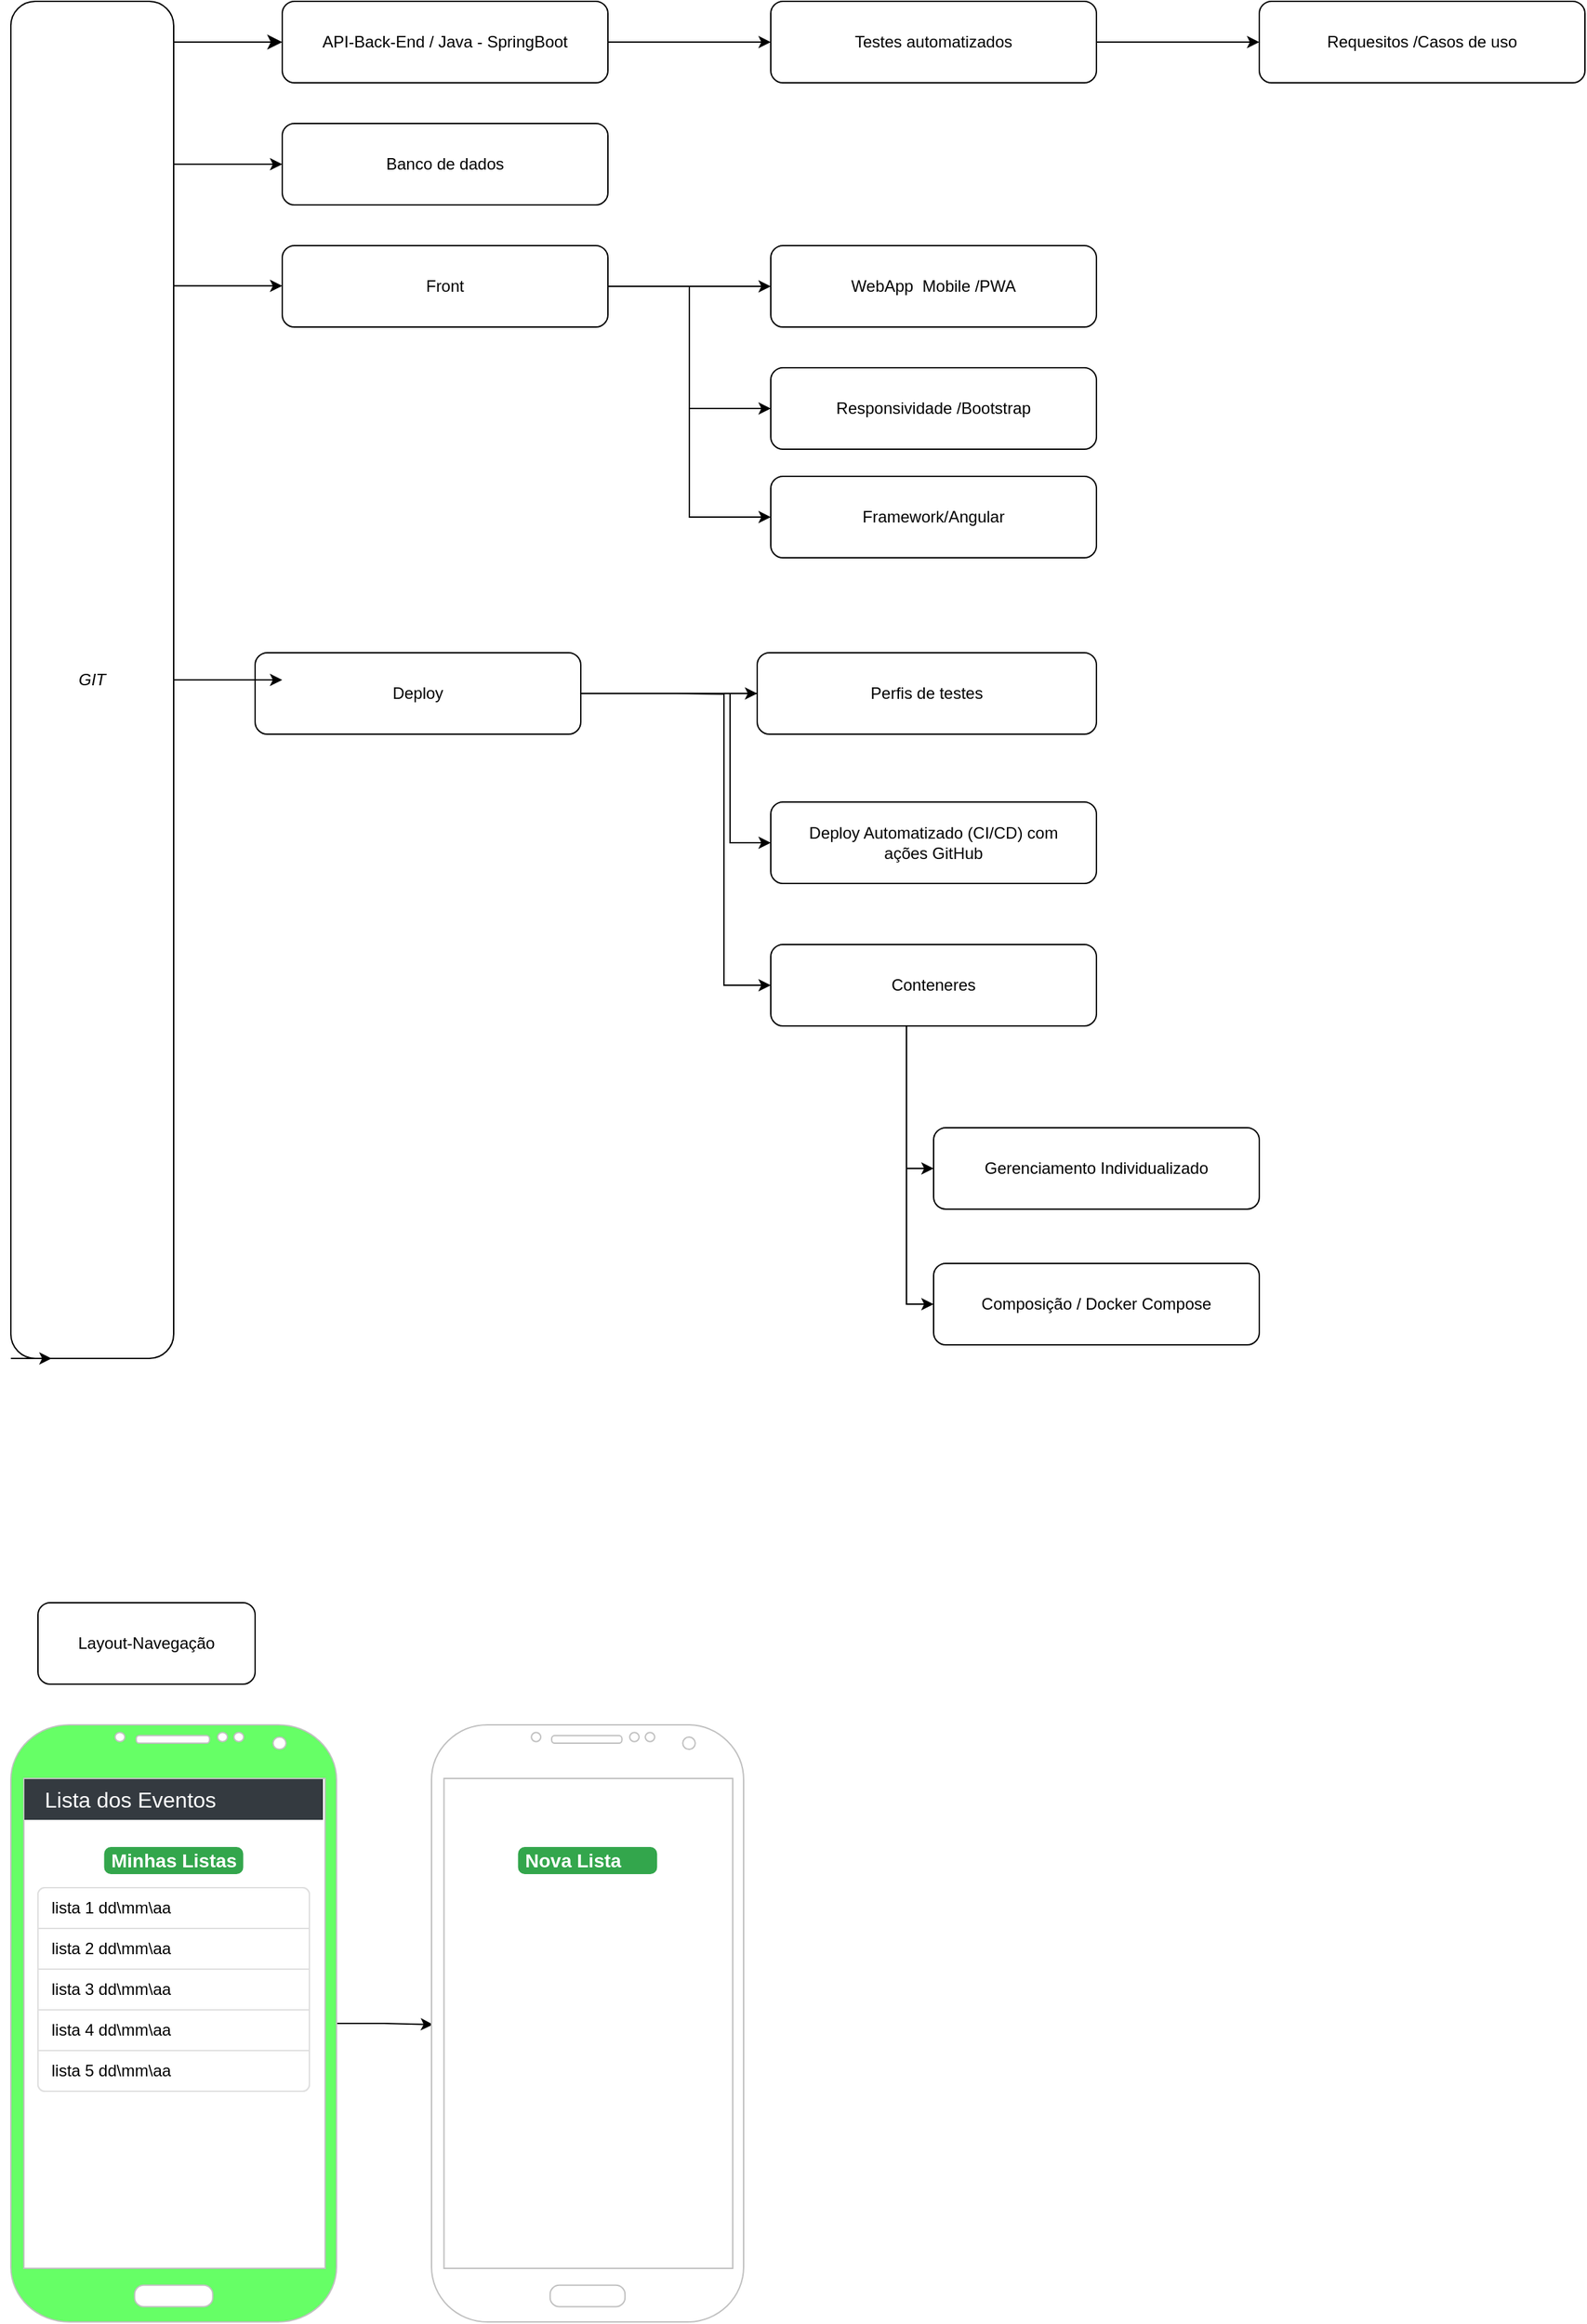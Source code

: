 <mxfile version="21.4.0" type="device">
  <diagram name="Página-1" id="JNVWJWMZmCfeXrbREW4M">
    <mxGraphModel dx="2311" dy="689" grid="1" gridSize="10" guides="1" tooltips="1" connect="1" arrows="1" fold="1" page="1" pageScale="1" pageWidth="827" pageHeight="1169" math="0" shadow="0">
      <root>
        <mxCell id="0" />
        <mxCell id="1" parent="0" />
        <mxCell id="6B6Z-brlQ0UozbAUhB1C-15" style="edgeStyle=orthogonalEdgeStyle;rounded=0;orthogonalLoop=1;jettySize=auto;html=1;exitX=1;exitY=0.5;exitDx=0;exitDy=0;entryX=0;entryY=0.5;entryDx=0;entryDy=0;" edge="1" parent="1" source="6B6Z-brlQ0UozbAUhB1C-1" target="6B6Z-brlQ0UozbAUhB1C-6">
          <mxGeometry relative="1" as="geometry" />
        </mxCell>
        <mxCell id="6B6Z-brlQ0UozbAUhB1C-1" value="&lt;font style=&quot;vertical-align: inherit;&quot;&gt;&lt;font style=&quot;vertical-align: inherit;&quot;&gt;&lt;font style=&quot;vertical-align: inherit;&quot;&gt;&lt;font style=&quot;vertical-align: inherit;&quot;&gt;&lt;font style=&quot;vertical-align: inherit;&quot;&gt;&lt;font style=&quot;vertical-align: inherit;&quot;&gt;API-Back-End / Java - SpringBoot&lt;/font&gt;&lt;/font&gt;&lt;/font&gt;&lt;/font&gt;&lt;/font&gt;&lt;/font&gt;" style="rounded=1;whiteSpace=wrap;html=1;" vertex="1" parent="1">
          <mxGeometry x="200" y="70" width="240" height="60" as="geometry" />
        </mxCell>
        <mxCell id="6B6Z-brlQ0UozbAUhB1C-3" value="&lt;font style=&quot;vertical-align: inherit;&quot;&gt;&lt;font style=&quot;vertical-align: inherit;&quot;&gt;Banco de dados&lt;/font&gt;&lt;/font&gt;" style="rounded=1;whiteSpace=wrap;html=1;" vertex="1" parent="1">
          <mxGeometry x="200" y="160" width="240" height="60" as="geometry" />
        </mxCell>
        <mxCell id="6B6Z-brlQ0UozbAUhB1C-32" style="edgeStyle=orthogonalEdgeStyle;rounded=0;orthogonalLoop=1;jettySize=auto;html=1;entryX=0;entryY=0.5;entryDx=0;entryDy=0;" edge="1" parent="1" source="6B6Z-brlQ0UozbAUhB1C-4" target="6B6Z-brlQ0UozbAUhB1C-28">
          <mxGeometry relative="1" as="geometry">
            <Array as="points">
              <mxPoint x="510" y="280" />
              <mxPoint x="510" y="280" />
            </Array>
          </mxGeometry>
        </mxCell>
        <mxCell id="6B6Z-brlQ0UozbAUhB1C-4" value="&lt;font style=&quot;vertical-align: inherit;&quot;&gt;&lt;font style=&quot;vertical-align: inherit;&quot;&gt;Front&lt;/font&gt;&lt;/font&gt;" style="rounded=1;whiteSpace=wrap;html=1;" vertex="1" parent="1">
          <mxGeometry x="200" y="250" width="240" height="60" as="geometry" />
        </mxCell>
        <mxCell id="6B6Z-brlQ0UozbAUhB1C-17" style="edgeStyle=orthogonalEdgeStyle;rounded=0;orthogonalLoop=1;jettySize=auto;html=1;entryX=0;entryY=0.5;entryDx=0;entryDy=0;" edge="1" parent="1" source="6B6Z-brlQ0UozbAUhB1C-5" target="6B6Z-brlQ0UozbAUhB1C-16">
          <mxGeometry relative="1" as="geometry">
            <Array as="points">
              <mxPoint x="500" y="580" />
              <mxPoint x="500" y="580" />
            </Array>
          </mxGeometry>
        </mxCell>
        <mxCell id="6B6Z-brlQ0UozbAUhB1C-5" value="&lt;font style=&quot;vertical-align: inherit;&quot;&gt;&lt;font style=&quot;vertical-align: inherit;&quot;&gt;Deploy&lt;/font&gt;&lt;/font&gt;" style="rounded=1;whiteSpace=wrap;html=1;" vertex="1" parent="1">
          <mxGeometry x="180" y="550" width="240" height="60" as="geometry" />
        </mxCell>
        <mxCell id="6B6Z-brlQ0UozbAUhB1C-37" style="edgeStyle=orthogonalEdgeStyle;rounded=0;orthogonalLoop=1;jettySize=auto;html=1;entryX=0;entryY=0.5;entryDx=0;entryDy=0;" edge="1" parent="1" source="6B6Z-brlQ0UozbAUhB1C-6" target="6B6Z-brlQ0UozbAUhB1C-36">
          <mxGeometry relative="1" as="geometry" />
        </mxCell>
        <mxCell id="6B6Z-brlQ0UozbAUhB1C-6" value="&lt;font style=&quot;vertical-align: inherit;&quot;&gt;&lt;font style=&quot;vertical-align: inherit;&quot;&gt;&lt;font style=&quot;vertical-align: inherit;&quot;&gt;&lt;font style=&quot;vertical-align: inherit;&quot;&gt;Testes automatizados&lt;br&gt;&lt;/font&gt;&lt;/font&gt;&lt;/font&gt;&lt;/font&gt;" style="rounded=1;whiteSpace=wrap;html=1;" vertex="1" parent="1">
          <mxGeometry x="560" y="70" width="240" height="60" as="geometry" />
        </mxCell>
        <mxCell id="6B6Z-brlQ0UozbAUhB1C-10" value="" style="edgeStyle=segmentEdgeStyle;endArrow=classic;html=1;curved=0;rounded=0;endSize=8;startSize=8;entryX=0;entryY=0.5;entryDx=0;entryDy=0;" edge="1" parent="1" target="6B6Z-brlQ0UozbAUhB1C-1">
          <mxGeometry width="50" height="50" relative="1" as="geometry">
            <mxPoint x="120" y="100" as="sourcePoint" />
            <mxPoint x="170" y="50" as="targetPoint" />
            <Array as="points">
              <mxPoint x="180" y="100" />
              <mxPoint x="180" y="100" />
            </Array>
          </mxGeometry>
        </mxCell>
        <mxCell id="6B6Z-brlQ0UozbAUhB1C-12" value="" style="endArrow=classic;html=1;rounded=0;entryX=0;entryY=0.5;entryDx=0;entryDy=0;" edge="1" parent="1" target="6B6Z-brlQ0UozbAUhB1C-3">
          <mxGeometry width="50" height="50" relative="1" as="geometry">
            <mxPoint x="120" y="190" as="sourcePoint" />
            <mxPoint x="200" y="130" as="targetPoint" />
            <Array as="points" />
          </mxGeometry>
        </mxCell>
        <mxCell id="6B6Z-brlQ0UozbAUhB1C-13" value="" style="endArrow=classic;html=1;rounded=0;entryX=0;entryY=0.5;entryDx=0;entryDy=0;" edge="1" parent="1">
          <mxGeometry width="50" height="50" relative="1" as="geometry">
            <mxPoint x="120" y="279.67" as="sourcePoint" />
            <mxPoint x="200" y="279.67" as="targetPoint" />
            <Array as="points">
              <mxPoint x="160" y="279.67" />
            </Array>
          </mxGeometry>
        </mxCell>
        <mxCell id="6B6Z-brlQ0UozbAUhB1C-14" value="" style="endArrow=classic;html=1;rounded=0;entryX=0;entryY=0.5;entryDx=0;entryDy=0;" edge="1" parent="1">
          <mxGeometry width="50" height="50" relative="1" as="geometry">
            <mxPoint x="120" y="570" as="sourcePoint" />
            <mxPoint x="200" y="570" as="targetPoint" />
            <Array as="points">
              <mxPoint x="160" y="570" />
            </Array>
          </mxGeometry>
        </mxCell>
        <mxCell id="6B6Z-brlQ0UozbAUhB1C-19" style="edgeStyle=orthogonalEdgeStyle;rounded=0;orthogonalLoop=1;jettySize=auto;html=1;exitX=0;exitY=0.5;exitDx=0;exitDy=0;entryX=0;entryY=0.5;entryDx=0;entryDy=0;" edge="1" parent="1" source="6B6Z-brlQ0UozbAUhB1C-16" target="6B6Z-brlQ0UozbAUhB1C-18">
          <mxGeometry relative="1" as="geometry" />
        </mxCell>
        <mxCell id="6B6Z-brlQ0UozbAUhB1C-16" value="&lt;font style=&quot;vertical-align: inherit;&quot;&gt;&lt;font style=&quot;vertical-align: inherit;&quot;&gt;Perfis de testes&lt;/font&gt;&lt;/font&gt;" style="rounded=1;whiteSpace=wrap;html=1;" vertex="1" parent="1">
          <mxGeometry x="550" y="550" width="250" height="60" as="geometry" />
        </mxCell>
        <mxCell id="6B6Z-brlQ0UozbAUhB1C-18" value="&lt;font style=&quot;vertical-align: inherit;&quot;&gt;&lt;font style=&quot;vertical-align: inherit;&quot;&gt;Deploy Automatizado (CI/CD) com&lt;br&gt;ações GitHub&lt;br&gt;&lt;/font&gt;&lt;/font&gt;" style="rounded=1;whiteSpace=wrap;html=1;" vertex="1" parent="1">
          <mxGeometry x="560" y="660" width="240" height="60" as="geometry" />
        </mxCell>
        <mxCell id="6B6Z-brlQ0UozbAUhB1C-21" style="edgeStyle=orthogonalEdgeStyle;rounded=0;orthogonalLoop=1;jettySize=auto;html=1;exitX=0;exitY=0.5;exitDx=0;exitDy=0;entryX=0;entryY=0.5;entryDx=0;entryDy=0;" edge="1" parent="1" target="6B6Z-brlQ0UozbAUhB1C-20">
          <mxGeometry relative="1" as="geometry">
            <mxPoint x="490" y="580" as="sourcePoint" />
          </mxGeometry>
        </mxCell>
        <mxCell id="6B6Z-brlQ0UozbAUhB1C-23" style="edgeStyle=orthogonalEdgeStyle;rounded=0;orthogonalLoop=1;jettySize=auto;html=1;entryX=0;entryY=0.5;entryDx=0;entryDy=0;" edge="1" parent="1" source="6B6Z-brlQ0UozbAUhB1C-20" target="6B6Z-brlQ0UozbAUhB1C-22">
          <mxGeometry relative="1" as="geometry">
            <Array as="points">
              <mxPoint x="660" y="930" />
            </Array>
          </mxGeometry>
        </mxCell>
        <mxCell id="6B6Z-brlQ0UozbAUhB1C-25" style="edgeStyle=orthogonalEdgeStyle;rounded=0;orthogonalLoop=1;jettySize=auto;html=1;entryX=0;entryY=0.5;entryDx=0;entryDy=0;" edge="1" parent="1" source="6B6Z-brlQ0UozbAUhB1C-20" target="6B6Z-brlQ0UozbAUhB1C-24">
          <mxGeometry relative="1" as="geometry">
            <Array as="points">
              <mxPoint x="660" y="1030" />
            </Array>
          </mxGeometry>
        </mxCell>
        <mxCell id="6B6Z-brlQ0UozbAUhB1C-20" value="&lt;font style=&quot;vertical-align: inherit;&quot;&gt;&lt;font style=&quot;vertical-align: inherit;&quot;&gt;&lt;font style=&quot;vertical-align: inherit;&quot;&gt;&lt;font style=&quot;vertical-align: inherit;&quot;&gt;Conteneres&lt;/font&gt;&lt;/font&gt;&lt;br&gt;&lt;/font&gt;&lt;/font&gt;" style="rounded=1;whiteSpace=wrap;html=1;" vertex="1" parent="1">
          <mxGeometry x="560" y="765" width="240" height="60" as="geometry" />
        </mxCell>
        <object label="&lt;font style=&quot;vertical-align: inherit;&quot;&gt;&lt;font style=&quot;vertical-align: inherit;&quot;&gt;&lt;font style=&quot;vertical-align: inherit;&quot;&gt;&lt;font style=&quot;vertical-align: inherit;&quot;&gt;&lt;font style=&quot;vertical-align: inherit;&quot;&gt;&lt;font style=&quot;vertical-align: inherit;&quot;&gt;Gerenciamento Individualizado&lt;/font&gt;&lt;/font&gt;&lt;/font&gt;&lt;/font&gt;&lt;br&gt;&lt;/font&gt;&lt;/font&gt;" id="6B6Z-brlQ0UozbAUhB1C-22">
          <mxCell style="rounded=1;whiteSpace=wrap;html=1;" vertex="1" parent="1">
            <mxGeometry x="680" y="900" width="240" height="60" as="geometry" />
          </mxCell>
        </object>
        <object label="&lt;font style=&quot;vertical-align: inherit;&quot;&gt;&lt;font style=&quot;vertical-align: inherit;&quot;&gt;&lt;font style=&quot;vertical-align: inherit;&quot;&gt;&lt;font style=&quot;vertical-align: inherit;&quot;&gt;&lt;font style=&quot;vertical-align: inherit;&quot;&gt;&lt;font style=&quot;vertical-align: inherit;&quot;&gt;&lt;font style=&quot;vertical-align: inherit;&quot;&gt;&lt;font style=&quot;vertical-align: inherit;&quot;&gt;Composição / Docker Compose&lt;/font&gt;&lt;/font&gt;&lt;/font&gt;&lt;/font&gt;&lt;/font&gt;&lt;/font&gt;&lt;br&gt;&lt;/font&gt;&lt;/font&gt;" id="6B6Z-brlQ0UozbAUhB1C-24">
          <mxCell style="rounded=1;whiteSpace=wrap;html=1;" vertex="1" parent="1">
            <mxGeometry x="680" y="1000" width="240" height="60" as="geometry" />
          </mxCell>
        </object>
        <mxCell id="6B6Z-brlQ0UozbAUhB1C-26" value="&lt;font style=&quot;vertical-align: inherit;&quot;&gt;&lt;font style=&quot;vertical-align: inherit;&quot;&gt;GIT&lt;/font&gt;&lt;/font&gt;" style="rounded=1;whiteSpace=wrap;html=1;container=1;fontStyle=2" vertex="1" parent="1">
          <mxGeometry y="70" width="120" height="1000" as="geometry" />
        </mxCell>
        <mxCell id="6B6Z-brlQ0UozbAUhB1C-27" style="edgeStyle=orthogonalEdgeStyle;rounded=0;orthogonalLoop=1;jettySize=auto;html=1;exitX=0;exitY=1;exitDx=0;exitDy=0;entryX=0.25;entryY=1;entryDx=0;entryDy=0;" edge="1" parent="1" source="6B6Z-brlQ0UozbAUhB1C-26" target="6B6Z-brlQ0UozbAUhB1C-26">
          <mxGeometry relative="1" as="geometry" />
        </mxCell>
        <mxCell id="6B6Z-brlQ0UozbAUhB1C-28" value="&lt;font style=&quot;vertical-align: inherit;&quot;&gt;&lt;font style=&quot;vertical-align: inherit;&quot;&gt;&lt;font style=&quot;vertical-align: inherit;&quot;&gt;&lt;font style=&quot;vertical-align: inherit;&quot;&gt;&lt;font style=&quot;vertical-align: inherit;&quot;&gt;&lt;font style=&quot;vertical-align: inherit;&quot;&gt;WebApp&amp;nbsp; Mobile /PWA&lt;/font&gt;&lt;/font&gt;&lt;/font&gt;&lt;/font&gt;&lt;/font&gt;&lt;/font&gt;" style="rounded=1;whiteSpace=wrap;html=1;" vertex="1" parent="1">
          <mxGeometry x="560" y="250" width="240" height="60" as="geometry" />
        </mxCell>
        <mxCell id="6B6Z-brlQ0UozbAUhB1C-33" style="edgeStyle=orthogonalEdgeStyle;rounded=0;orthogonalLoop=1;jettySize=auto;html=1;" edge="1" parent="1" target="6B6Z-brlQ0UozbAUhB1C-30">
          <mxGeometry relative="1" as="geometry">
            <mxPoint x="500" y="280" as="sourcePoint" />
            <Array as="points">
              <mxPoint x="500" y="370" />
            </Array>
          </mxGeometry>
        </mxCell>
        <mxCell id="6B6Z-brlQ0UozbAUhB1C-30" value="&lt;font style=&quot;vertical-align: inherit;&quot;&gt;&lt;font style=&quot;vertical-align: inherit;&quot;&gt;&lt;font style=&quot;vertical-align: inherit;&quot;&gt;&lt;font style=&quot;vertical-align: inherit;&quot;&gt;&lt;font style=&quot;vertical-align: inherit;&quot;&gt;&lt;font style=&quot;vertical-align: inherit;&quot;&gt;&lt;font style=&quot;vertical-align: inherit;&quot;&gt;&lt;font style=&quot;vertical-align: inherit;&quot;&gt;Responsividade /Bootstrap&lt;/font&gt;&lt;/font&gt;&lt;/font&gt;&lt;/font&gt;&lt;/font&gt;&lt;/font&gt;&lt;/font&gt;&lt;/font&gt;" style="rounded=1;whiteSpace=wrap;html=1;" vertex="1" parent="1">
          <mxGeometry x="560" y="340" width="240" height="60" as="geometry" />
        </mxCell>
        <mxCell id="6B6Z-brlQ0UozbAUhB1C-35" style="edgeStyle=orthogonalEdgeStyle;rounded=0;orthogonalLoop=1;jettySize=auto;html=1;" edge="1" parent="1" target="6B6Z-brlQ0UozbAUhB1C-34">
          <mxGeometry relative="1" as="geometry">
            <mxPoint x="500" y="350" as="sourcePoint" />
            <Array as="points">
              <mxPoint x="500" y="450" />
            </Array>
          </mxGeometry>
        </mxCell>
        <mxCell id="6B6Z-brlQ0UozbAUhB1C-34" value="&lt;font style=&quot;vertical-align: inherit;&quot;&gt;&lt;font style=&quot;vertical-align: inherit;&quot;&gt;&lt;font style=&quot;vertical-align: inherit;&quot;&gt;&lt;font style=&quot;vertical-align: inherit;&quot;&gt;&lt;font style=&quot;vertical-align: inherit;&quot;&gt;&lt;font style=&quot;vertical-align: inherit;&quot;&gt;&lt;font style=&quot;vertical-align: inherit;&quot;&gt;&lt;font style=&quot;vertical-align: inherit;&quot;&gt;&lt;font style=&quot;vertical-align: inherit;&quot;&gt;&lt;font style=&quot;vertical-align: inherit;&quot;&gt;Framework/Angular&lt;/font&gt;&lt;/font&gt;&lt;/font&gt;&lt;/font&gt;&lt;/font&gt;&lt;/font&gt;&lt;/font&gt;&lt;/font&gt;&lt;/font&gt;&lt;/font&gt;" style="rounded=1;whiteSpace=wrap;html=1;" vertex="1" parent="1">
          <mxGeometry x="560" y="420" width="240" height="60" as="geometry" />
        </mxCell>
        <mxCell id="6B6Z-brlQ0UozbAUhB1C-36" value="&lt;font style=&quot;vertical-align: inherit;&quot;&gt;&lt;font style=&quot;vertical-align: inherit;&quot;&gt;&lt;font style=&quot;vertical-align: inherit;&quot;&gt;&lt;font style=&quot;vertical-align: inherit;&quot;&gt;&lt;font style=&quot;vertical-align: inherit;&quot;&gt;&lt;font style=&quot;vertical-align: inherit;&quot;&gt;Requesitos /Casos de uso&lt;/font&gt;&lt;/font&gt;&lt;br&gt;&lt;/font&gt;&lt;/font&gt;&lt;/font&gt;&lt;/font&gt;" style="rounded=1;whiteSpace=wrap;html=1;" vertex="1" parent="1">
          <mxGeometry x="920" y="70" width="240" height="60" as="geometry" />
        </mxCell>
        <mxCell id="6B6Z-brlQ0UozbAUhB1C-71" style="edgeStyle=orthogonalEdgeStyle;rounded=0;orthogonalLoop=1;jettySize=auto;html=1;entryX=0.005;entryY=0.502;entryDx=0;entryDy=0;entryPerimeter=0;" edge="1" parent="1" source="6B6Z-brlQ0UozbAUhB1C-39" target="6B6Z-brlQ0UozbAUhB1C-70">
          <mxGeometry relative="1" as="geometry" />
        </mxCell>
        <mxCell id="6B6Z-brlQ0UozbAUhB1C-39" value="" style="verticalLabelPosition=bottom;verticalAlign=top;html=1;shadow=0;dashed=0;strokeWidth=1;shape=mxgraph.android.phone2;strokeColor=#c0c0c0;fillColor=#66FF66;" vertex="1" parent="1">
          <mxGeometry y="1340" width="240" height="440" as="geometry" />
        </mxCell>
        <mxCell id="6B6Z-brlQ0UozbAUhB1C-40" value="Layout-Navegação" style="rounded=1;whiteSpace=wrap;html=1;" vertex="1" parent="1">
          <mxGeometry x="20" y="1250" width="160" height="60" as="geometry" />
        </mxCell>
        <mxCell id="6B6Z-brlQ0UozbAUhB1C-55" value="Lista dos Eventos" style="html=1;shadow=0;dashed=0;fillColor=#343A40;strokeColor=none;fontSize=16;fontColor=#ffffff;align=left;spacing=15;" vertex="1" parent="1">
          <mxGeometry x="10" y="1380" width="220" height="30" as="geometry" />
        </mxCell>
        <mxCell id="6B6Z-brlQ0UozbAUhB1C-62" value="" style="html=1;shadow=0;dashed=0;shape=mxgraph.bootstrap.rrect;rSize=5;strokeColor=#DFDFDF;html=1;whiteSpace=wrap;fillColor=#FFFFFF;fontColor=#000000;" vertex="1" parent="1">
          <mxGeometry x="20" y="1460" width="200" height="150" as="geometry" />
        </mxCell>
        <mxCell id="6B6Z-brlQ0UozbAUhB1C-63" value="&lt;font style=&quot;vertical-align: inherit;&quot;&gt;&lt;font style=&quot;vertical-align: inherit;&quot;&gt;lista 1 dd\mm\aa&lt;/font&gt;&lt;/font&gt;" style="strokeColor=inherit;fillColor=inherit;gradientColor=inherit;fontColor=inherit;html=1;shadow=0;dashed=0;shape=mxgraph.bootstrap.topButton;rSize=5;perimeter=none;whiteSpace=wrap;resizeWidth=1;align=left;spacing=10;" vertex="1" parent="6B6Z-brlQ0UozbAUhB1C-62">
          <mxGeometry width="200" height="30" relative="1" as="geometry" />
        </mxCell>
        <mxCell id="6B6Z-brlQ0UozbAUhB1C-64" value="lista 2 dd\mm\aa" style="strokeColor=inherit;fillColor=inherit;gradientColor=inherit;fontColor=inherit;html=1;shadow=0;dashed=0;perimeter=none;whiteSpace=wrap;resizeWidth=1;align=left;spacing=10;" vertex="1" parent="6B6Z-brlQ0UozbAUhB1C-62">
          <mxGeometry width="200" height="30" relative="1" as="geometry">
            <mxPoint y="30" as="offset" />
          </mxGeometry>
        </mxCell>
        <mxCell id="6B6Z-brlQ0UozbAUhB1C-65" value="lista 3 dd\mm\aa" style="strokeColor=inherit;fillColor=inherit;gradientColor=inherit;fontColor=inherit;html=1;shadow=0;dashed=0;perimeter=none;whiteSpace=wrap;resizeWidth=1;align=left;spacing=10;" vertex="1" parent="6B6Z-brlQ0UozbAUhB1C-62">
          <mxGeometry width="200" height="30" relative="1" as="geometry">
            <mxPoint y="60" as="offset" />
          </mxGeometry>
        </mxCell>
        <mxCell id="6B6Z-brlQ0UozbAUhB1C-66" value="lista 4 dd\mm\aa" style="strokeColor=inherit;fillColor=inherit;gradientColor=inherit;fontColor=inherit;html=1;shadow=0;dashed=0;perimeter=none;whiteSpace=wrap;resizeWidth=1;align=left;spacing=10;" vertex="1" parent="6B6Z-brlQ0UozbAUhB1C-62">
          <mxGeometry width="200" height="30" relative="1" as="geometry">
            <mxPoint y="90" as="offset" />
          </mxGeometry>
        </mxCell>
        <mxCell id="6B6Z-brlQ0UozbAUhB1C-67" value="lista 5 dd\mm\aa" style="strokeColor=inherit;fillColor=inherit;gradientColor=inherit;fontColor=inherit;html=1;shadow=0;dashed=0;shape=mxgraph.bootstrap.bottomButton;rSize=5;perimeter=none;whiteSpace=wrap;resizeWidth=1;resizeHeight=0;align=left;spacing=10;" vertex="1" parent="6B6Z-brlQ0UozbAUhB1C-62">
          <mxGeometry y="1" width="200" height="30" relative="1" as="geometry">
            <mxPoint y="-30" as="offset" />
          </mxGeometry>
        </mxCell>
        <mxCell id="6B6Z-brlQ0UozbAUhB1C-68" value="Minhas Listas" style="html=1;shadow=0;dashed=0;shape=mxgraph.bootstrap.rrect;rSize=5;strokeColor=none;strokeWidth=1;fillColor=#33A64C;fontColor=#FFFFFF;whiteSpace=wrap;align=left;verticalAlign=middle;spacingLeft=0;fontStyle=1;fontSize=14;spacing=5;" vertex="1" parent="1">
          <mxGeometry x="68.75" y="1430" width="102.5" height="20" as="geometry" />
        </mxCell>
        <mxCell id="6B6Z-brlQ0UozbAUhB1C-70" value="" style="verticalLabelPosition=bottom;verticalAlign=top;html=1;shadow=0;dashed=0;strokeWidth=1;shape=mxgraph.android.phone2;strokeColor=#c0c0c0;" vertex="1" parent="1">
          <mxGeometry x="310" y="1340" width="230" height="440" as="geometry" />
        </mxCell>
        <mxCell id="6B6Z-brlQ0UozbAUhB1C-72" value="Nova Lista" style="html=1;shadow=0;dashed=0;shape=mxgraph.bootstrap.rrect;rSize=5;strokeColor=none;strokeWidth=1;fillColor=#33A64C;fontColor=#FFFFFF;whiteSpace=wrap;align=left;verticalAlign=middle;spacingLeft=0;fontStyle=1;fontSize=14;spacing=5;" vertex="1" parent="1">
          <mxGeometry x="373.75" y="1430" width="102.5" height="20" as="geometry" />
        </mxCell>
      </root>
    </mxGraphModel>
  </diagram>
</mxfile>
